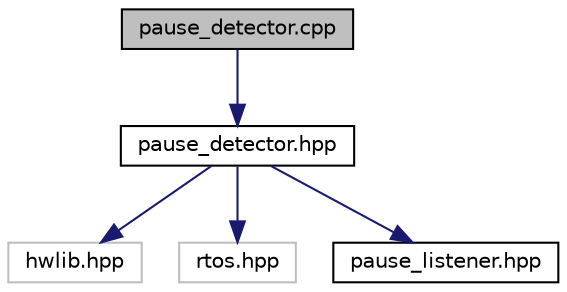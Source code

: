 digraph "pause_detector.cpp"
{
  edge [fontname="Helvetica",fontsize="10",labelfontname="Helvetica",labelfontsize="10"];
  node [fontname="Helvetica",fontsize="10",shape=record];
  Node0 [label="pause_detector.cpp",height=0.2,width=0.4,color="black", fillcolor="grey75", style="filled", fontcolor="black"];
  Node0 -> Node1 [color="midnightblue",fontsize="10",style="solid"];
  Node1 [label="pause_detector.hpp",height=0.2,width=0.4,color="black", fillcolor="white", style="filled",URL="$pause__detector_8hpp_source.html"];
  Node1 -> Node2 [color="midnightblue",fontsize="10",style="solid"];
  Node2 [label="hwlib.hpp",height=0.2,width=0.4,color="grey75", fillcolor="white", style="filled"];
  Node1 -> Node3 [color="midnightblue",fontsize="10",style="solid"];
  Node3 [label="rtos.hpp",height=0.2,width=0.4,color="grey75", fillcolor="white", style="filled"];
  Node1 -> Node4 [color="midnightblue",fontsize="10",style="solid"];
  Node4 [label="pause_listener.hpp",height=0.2,width=0.4,color="black", fillcolor="white", style="filled",URL="$pause__listener_8hpp_source.html"];
}
